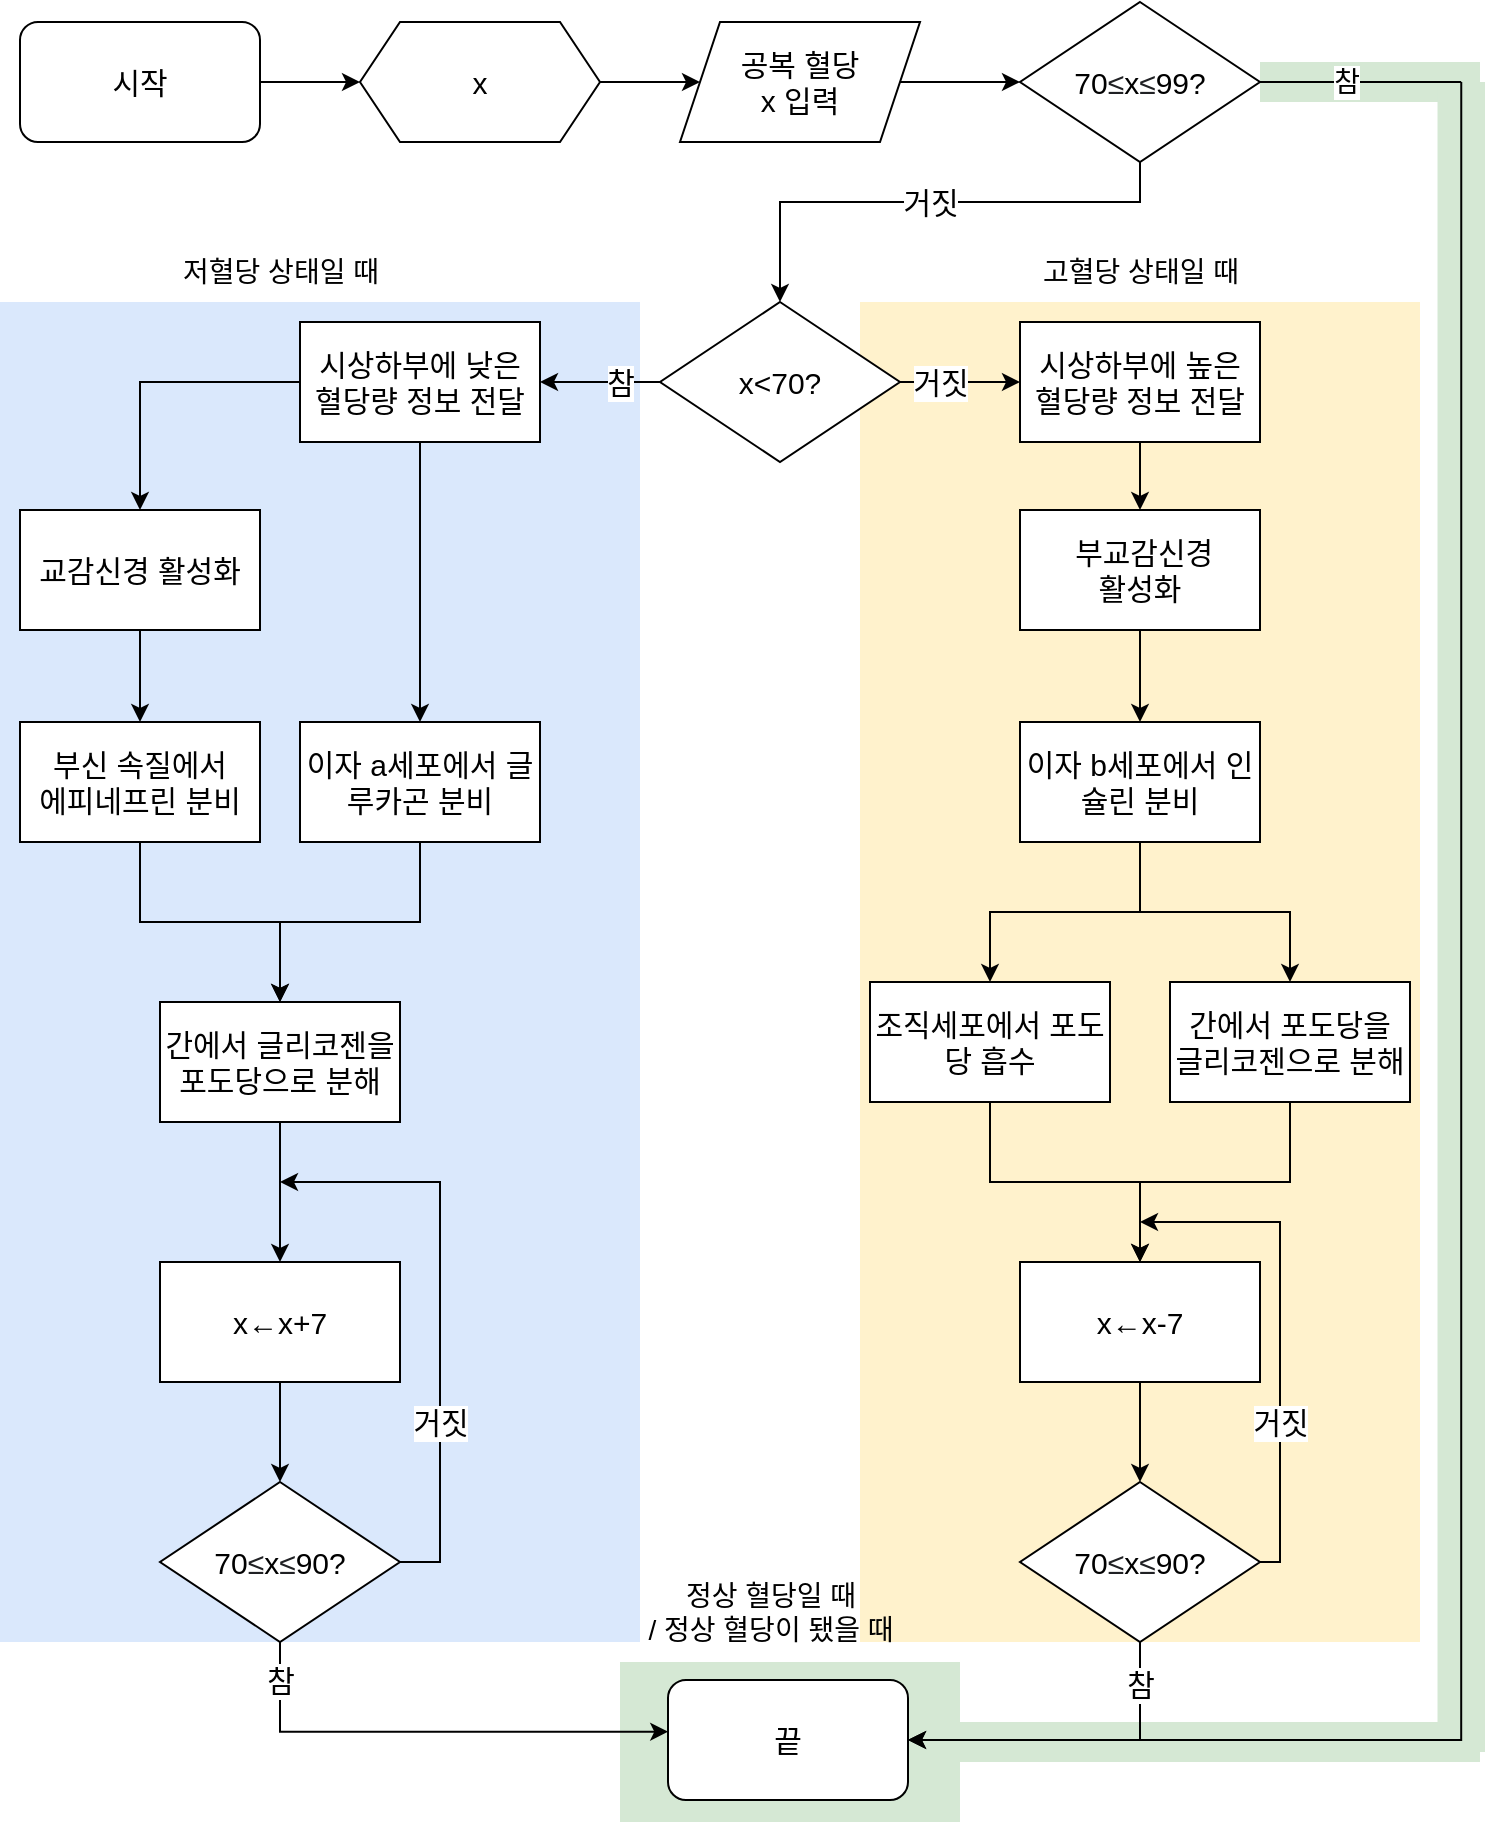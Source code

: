 <mxfile version="20.1.1" type="github" pages="4">
  <diagram id="-CiU27pWFB98loKzCeVX" name="혈당량 조절">
    <mxGraphModel dx="2062" dy="1074" grid="1" gridSize="10" guides="1" tooltips="1" connect="1" arrows="1" fold="1" page="1" pageScale="1" pageWidth="827" pageHeight="1169" math="0" shadow="0">
      <root>
        <mxCell id="0" />
        <mxCell id="1" parent="0" />
        <mxCell id="kJgxTFVE0m9mE-WGvtC8-22" value="" style="rounded=0;whiteSpace=wrap;html=1;fontSize=14;fillColor=#d5e8d4;strokeColor=none;" parent="1" vertex="1">
          <mxGeometry x="670" y="120" width="110" height="20" as="geometry" />
        </mxCell>
        <mxCell id="kJgxTFVE0m9mE-WGvtC8-19" value="" style="rounded=0;whiteSpace=wrap;html=1;fontSize=14;fillColor=#d5e8d4;strokeColor=none;rotation=-90;" parent="1" vertex="1">
          <mxGeometry x="353.13" y="535.63" width="835" height="23.75" as="geometry" />
        </mxCell>
        <mxCell id="kJgxTFVE0m9mE-WGvtC8-18" value="" style="rounded=0;whiteSpace=wrap;html=1;fontSize=14;fillColor=#d5e8d4;strokeColor=none;" parent="1" vertex="1">
          <mxGeometry x="520" y="950" width="260" height="20" as="geometry" />
        </mxCell>
        <mxCell id="kJgxTFVE0m9mE-WGvtC8-4" value="" style="rounded=0;whiteSpace=wrap;html=1;fillColor=#dae8fc;strokeColor=none;" parent="1" vertex="1">
          <mxGeometry x="40" y="240" width="320" height="670" as="geometry" />
        </mxCell>
        <mxCell id="kJgxTFVE0m9mE-WGvtC8-5" value="" style="rounded=0;whiteSpace=wrap;html=1;fillColor=#fff2cc;strokeColor=none;" parent="1" vertex="1">
          <mxGeometry x="470" y="240" width="280" height="670" as="geometry" />
        </mxCell>
        <mxCell id="kJgxTFVE0m9mE-WGvtC8-7" value="" style="rounded=0;whiteSpace=wrap;html=1;fillColor=#d5e8d4;strokeColor=none;fontSize=15;" parent="1" vertex="1">
          <mxGeometry x="350" y="920" width="170" height="80" as="geometry" />
        </mxCell>
        <mxCell id="36XTxiDIFt-cpU3XtYKq-56" value="" style="edgeStyle=orthogonalEdgeStyle;rounded=0;orthogonalLoop=1;jettySize=auto;html=1;strokeColor=default;entryX=0;entryY=0.5;entryDx=0;entryDy=0;" parent="1" source="36XTxiDIFt-cpU3XtYKq-1" target="36XTxiDIFt-cpU3XtYKq-57" edge="1">
          <mxGeometry relative="1" as="geometry">
            <mxPoint x="430" y="-130" as="targetPoint" />
          </mxGeometry>
        </mxCell>
        <mxCell id="36XTxiDIFt-cpU3XtYKq-1" value="&lt;font style=&quot;font-size: 15px;&quot;&gt;시작&lt;/font&gt;" style="rounded=1;whiteSpace=wrap;html=1;" parent="1" vertex="1">
          <mxGeometry x="50" y="100" width="120" height="60" as="geometry" />
        </mxCell>
        <mxCell id="36XTxiDIFt-cpU3XtYKq-59" value="" style="edgeStyle=orthogonalEdgeStyle;rounded=0;orthogonalLoop=1;jettySize=auto;html=1;strokeColor=default;entryX=0;entryY=0.5;entryDx=0;entryDy=0;fontSize=15;" parent="1" source="36XTxiDIFt-cpU3XtYKq-36" target="36XTxiDIFt-cpU3XtYKq-43" edge="1">
          <mxGeometry relative="1" as="geometry" />
        </mxCell>
        <mxCell id="36XTxiDIFt-cpU3XtYKq-36" value="&lt;font style=&quot;font-size: 15px;&quot;&gt;공복 혈당&lt;br&gt;x 입력&lt;/font&gt;" style="shape=parallelogram;perimeter=parallelogramPerimeter;whiteSpace=wrap;html=1;fixedSize=1;" parent="1" vertex="1">
          <mxGeometry x="380" y="100" width="120" height="60" as="geometry" />
        </mxCell>
        <mxCell id="36XTxiDIFt-cpU3XtYKq-43" value="70&lt;span style=&quot;color: rgb(32, 33, 36); font-family: &amp;quot;Apple SD Gothic Neo&amp;quot;, arial, sans-serif; font-size: 15px; text-align: left; background-color: rgb(255, 255, 255);&quot;&gt;≤&lt;/span&gt;x&lt;span style=&quot;color: rgb(32, 33, 36); font-family: &amp;quot;Apple SD Gothic Neo&amp;quot;, arial, sans-serif; font-size: 15px; text-align: left; background-color: rgb(255, 255, 255);&quot;&gt;≤&lt;/span&gt;99?" style="rhombus;whiteSpace=wrap;html=1;fontSize=15;" parent="1" vertex="1">
          <mxGeometry x="550" y="90" width="120" height="80" as="geometry" />
        </mxCell>
        <mxCell id="36XTxiDIFt-cpU3XtYKq-47" value="&lt;font style=&quot;font-size: 15px;&quot;&gt;x&amp;lt;70?&lt;/font&gt;" style="rhombus;whiteSpace=wrap;html=1;fontSize=15;" parent="1" vertex="1">
          <mxGeometry x="370" y="240" width="120" height="80" as="geometry" />
        </mxCell>
        <mxCell id="36XTxiDIFt-cpU3XtYKq-62" value="" style="edgeStyle=orthogonalEdgeStyle;rounded=0;orthogonalLoop=1;jettySize=auto;html=1;strokeColor=default;" parent="1" source="36XTxiDIFt-cpU3XtYKq-49" target="36XTxiDIFt-cpU3XtYKq-61" edge="1">
          <mxGeometry relative="1" as="geometry" />
        </mxCell>
        <mxCell id="36XTxiDIFt-cpU3XtYKq-70" value="" style="edgeStyle=orthogonalEdgeStyle;rounded=0;orthogonalLoop=1;jettySize=auto;html=1;strokeColor=default;" parent="1" source="36XTxiDIFt-cpU3XtYKq-49" target="36XTxiDIFt-cpU3XtYKq-69" edge="1">
          <mxGeometry relative="1" as="geometry" />
        </mxCell>
        <mxCell id="36XTxiDIFt-cpU3XtYKq-49" value="&lt;font style=&quot;font-size: 15px;&quot;&gt;시상하부에 낮은 혈당량 정보 전달&lt;/font&gt;" style="whiteSpace=wrap;html=1;" parent="1" vertex="1">
          <mxGeometry x="190" y="250" width="120" height="60" as="geometry" />
        </mxCell>
        <mxCell id="36XTxiDIFt-cpU3XtYKq-89" value="" style="edgeStyle=orthogonalEdgeStyle;rounded=0;orthogonalLoop=1;jettySize=auto;html=1;strokeColor=default;fontSize=15;" parent="1" source="36XTxiDIFt-cpU3XtYKq-52" target="36XTxiDIFt-cpU3XtYKq-88" edge="1">
          <mxGeometry relative="1" as="geometry" />
        </mxCell>
        <mxCell id="36XTxiDIFt-cpU3XtYKq-52" value="&lt;font style=&quot;font-size: 15px;&quot;&gt;시상하부에 높은 혈당량 정보 전달&lt;/font&gt;" style="whiteSpace=wrap;html=1;fontSize=15;" parent="1" vertex="1">
          <mxGeometry x="550" y="250" width="120" height="60" as="geometry" />
        </mxCell>
        <mxCell id="36XTxiDIFt-cpU3XtYKq-58" value="" style="edgeStyle=orthogonalEdgeStyle;rounded=0;orthogonalLoop=1;jettySize=auto;html=1;strokeColor=default;entryX=0;entryY=0.5;entryDx=0;entryDy=0;exitX=1;exitY=0.5;exitDx=0;exitDy=0;" parent="1" source="36XTxiDIFt-cpU3XtYKq-57" target="36XTxiDIFt-cpU3XtYKq-36" edge="1">
          <mxGeometry relative="1" as="geometry">
            <mxPoint x="430" y="-10" as="targetPoint" />
          </mxGeometry>
        </mxCell>
        <mxCell id="36XTxiDIFt-cpU3XtYKq-57" value="&lt;font style=&quot;font-size: 15px;&quot;&gt;x&lt;/font&gt;" style="shape=hexagon;perimeter=hexagonPerimeter2;whiteSpace=wrap;html=1;fixedSize=1;" parent="1" vertex="1">
          <mxGeometry x="220" y="100" width="120" height="60" as="geometry" />
        </mxCell>
        <mxCell id="36XTxiDIFt-cpU3XtYKq-64" value="" style="edgeStyle=orthogonalEdgeStyle;rounded=0;orthogonalLoop=1;jettySize=auto;html=1;strokeColor=default;" parent="1" source="36XTxiDIFt-cpU3XtYKq-61" target="36XTxiDIFt-cpU3XtYKq-63" edge="1">
          <mxGeometry relative="1" as="geometry" />
        </mxCell>
        <mxCell id="36XTxiDIFt-cpU3XtYKq-61" value="&lt;font style=&quot;font-size: 15px;&quot;&gt;교감신경 활성화&lt;/font&gt;" style="whiteSpace=wrap;html=1;" parent="1" vertex="1">
          <mxGeometry x="50" y="344" width="120" height="60" as="geometry" />
        </mxCell>
        <mxCell id="36XTxiDIFt-cpU3XtYKq-72" value="" style="edgeStyle=orthogonalEdgeStyle;rounded=0;orthogonalLoop=1;jettySize=auto;html=1;strokeColor=default;" parent="1" source="36XTxiDIFt-cpU3XtYKq-63" target="36XTxiDIFt-cpU3XtYKq-71" edge="1">
          <mxGeometry relative="1" as="geometry" />
        </mxCell>
        <mxCell id="36XTxiDIFt-cpU3XtYKq-63" value="&lt;font style=&quot;font-size: 15px;&quot;&gt;부신 속질에서&lt;br&gt;에피네프린 분비&lt;/font&gt;" style="whiteSpace=wrap;html=1;" parent="1" vertex="1">
          <mxGeometry x="50" y="450" width="120" height="60" as="geometry" />
        </mxCell>
        <mxCell id="36XTxiDIFt-cpU3XtYKq-73" value="" style="edgeStyle=orthogonalEdgeStyle;rounded=0;orthogonalLoop=1;jettySize=auto;html=1;strokeColor=default;" parent="1" source="36XTxiDIFt-cpU3XtYKq-69" target="36XTxiDIFt-cpU3XtYKq-71" edge="1">
          <mxGeometry relative="1" as="geometry" />
        </mxCell>
        <mxCell id="36XTxiDIFt-cpU3XtYKq-69" value="&lt;font style=&quot;font-size: 15px;&quot;&gt;이자 a세포에서 글루카곤 분비&lt;/font&gt;" style="whiteSpace=wrap;html=1;" parent="1" vertex="1">
          <mxGeometry x="190" y="450" width="120" height="60" as="geometry" />
        </mxCell>
        <mxCell id="36XTxiDIFt-cpU3XtYKq-75" value="" style="edgeStyle=orthogonalEdgeStyle;rounded=0;orthogonalLoop=1;jettySize=auto;html=1;strokeColor=default;fontSize=15;" parent="1" source="36XTxiDIFt-cpU3XtYKq-71" target="36XTxiDIFt-cpU3XtYKq-74" edge="1">
          <mxGeometry relative="1" as="geometry" />
        </mxCell>
        <mxCell id="36XTxiDIFt-cpU3XtYKq-71" value="간에서 글리코젠을 포도당으로 분해" style="whiteSpace=wrap;html=1;fontSize=15;" parent="1" vertex="1">
          <mxGeometry x="120" y="590" width="120" height="60" as="geometry" />
        </mxCell>
        <mxCell id="36XTxiDIFt-cpU3XtYKq-79" value="" style="edgeStyle=orthogonalEdgeStyle;rounded=0;orthogonalLoop=1;jettySize=auto;html=1;strokeColor=default;fontSize=15;" parent="1" source="36XTxiDIFt-cpU3XtYKq-74" target="36XTxiDIFt-cpU3XtYKq-78" edge="1">
          <mxGeometry relative="1" as="geometry" />
        </mxCell>
        <mxCell id="36XTxiDIFt-cpU3XtYKq-74" value="x←x+7" style="whiteSpace=wrap;html=1;fontSize=15;" parent="1" vertex="1">
          <mxGeometry x="120" y="720" width="120" height="60" as="geometry" />
        </mxCell>
        <mxCell id="36XTxiDIFt-cpU3XtYKq-78" value="70&lt;span style=&quot;color: rgb(32, 33, 36); font-family: &amp;quot;Apple SD Gothic Neo&amp;quot;, arial, sans-serif; font-size: 15px; text-align: left; background-color: rgb(255, 255, 255);&quot;&gt;≤&lt;/span&gt;x&lt;span style=&quot;color: rgb(32, 33, 36); font-family: &amp;quot;Apple SD Gothic Neo&amp;quot;, arial, sans-serif; font-size: 15px; text-align: left; background-color: rgb(255, 255, 255);&quot;&gt;≤&lt;/span&gt;90?" style="rhombus;whiteSpace=wrap;html=1;fontSize=15;" parent="1" vertex="1">
          <mxGeometry x="120" y="830" width="120" height="80" as="geometry" />
        </mxCell>
        <mxCell id="36XTxiDIFt-cpU3XtYKq-87" value="끝" style="rounded=1;whiteSpace=wrap;html=1;fontSize=15;" parent="1" vertex="1">
          <mxGeometry x="374" y="929" width="120" height="60" as="geometry" />
        </mxCell>
        <mxCell id="36XTxiDIFt-cpU3XtYKq-91" value="" style="edgeStyle=orthogonalEdgeStyle;rounded=0;orthogonalLoop=1;jettySize=auto;html=1;strokeColor=default;" parent="1" source="36XTxiDIFt-cpU3XtYKq-88" target="36XTxiDIFt-cpU3XtYKq-90" edge="1">
          <mxGeometry relative="1" as="geometry" />
        </mxCell>
        <mxCell id="36XTxiDIFt-cpU3XtYKq-88" value="&lt;font style=&quot;font-size: 15px;&quot;&gt;&amp;nbsp;부교감신경&lt;br&gt;활성화&lt;/font&gt;" style="whiteSpace=wrap;html=1;" parent="1" vertex="1">
          <mxGeometry x="550" y="344" width="120" height="60" as="geometry" />
        </mxCell>
        <mxCell id="36XTxiDIFt-cpU3XtYKq-93" value="" style="edgeStyle=orthogonalEdgeStyle;rounded=0;orthogonalLoop=1;jettySize=auto;html=1;strokeColor=default;" parent="1" source="36XTxiDIFt-cpU3XtYKq-90" target="36XTxiDIFt-cpU3XtYKq-92" edge="1">
          <mxGeometry relative="1" as="geometry" />
        </mxCell>
        <mxCell id="36XTxiDIFt-cpU3XtYKq-98" value="" style="edgeStyle=orthogonalEdgeStyle;rounded=0;orthogonalLoop=1;jettySize=auto;html=1;strokeColor=default;" parent="1" source="36XTxiDIFt-cpU3XtYKq-90" target="36XTxiDIFt-cpU3XtYKq-97" edge="1">
          <mxGeometry relative="1" as="geometry" />
        </mxCell>
        <mxCell id="36XTxiDIFt-cpU3XtYKq-90" value="&lt;font style=&quot;font-size: 15px;&quot;&gt;이자 b세포에서 인슐린 분비&lt;/font&gt;" style="whiteSpace=wrap;html=1;" parent="1" vertex="1">
          <mxGeometry x="550" y="450" width="120" height="60" as="geometry" />
        </mxCell>
        <mxCell id="36XTxiDIFt-cpU3XtYKq-92" value="&lt;font style=&quot;font-size: 15px;&quot;&gt;조직세포에서 포도당 흡수&lt;/font&gt;" style="whiteSpace=wrap;html=1;fontSize=15;" parent="1" vertex="1">
          <mxGeometry x="475" y="580" width="120" height="60" as="geometry" />
        </mxCell>
        <mxCell id="36XTxiDIFt-cpU3XtYKq-97" value="간에서 포도당을 글리코젠으로 분해" style="whiteSpace=wrap;html=1;fontSize=15;" parent="1" vertex="1">
          <mxGeometry x="625" y="580" width="120" height="60" as="geometry" />
        </mxCell>
        <mxCell id="36XTxiDIFt-cpU3XtYKq-99" value="" style="edgeStyle=orthogonalEdgeStyle;rounded=0;orthogonalLoop=1;jettySize=auto;html=1;strokeColor=default;fontSize=15;" parent="1" source="36XTxiDIFt-cpU3XtYKq-100" target="36XTxiDIFt-cpU3XtYKq-101" edge="1">
          <mxGeometry relative="1" as="geometry" />
        </mxCell>
        <mxCell id="36XTxiDIFt-cpU3XtYKq-100" value="x←x-7" style="whiteSpace=wrap;html=1;fontSize=15;" parent="1" vertex="1">
          <mxGeometry x="550" y="720" width="120" height="60" as="geometry" />
        </mxCell>
        <mxCell id="36XTxiDIFt-cpU3XtYKq-101" value="70&lt;span style=&quot;color: rgb(32, 33, 36); font-family: &amp;quot;Apple SD Gothic Neo&amp;quot;, arial, sans-serif; font-size: 15px; text-align: left; background-color: rgb(255, 255, 255);&quot;&gt;≤&lt;/span&gt;x&lt;span style=&quot;color: rgb(32, 33, 36); font-family: &amp;quot;Apple SD Gothic Neo&amp;quot;, arial, sans-serif; font-size: 15px; text-align: left; background-color: rgb(255, 255, 255);&quot;&gt;≤&lt;/span&gt;90?" style="rhombus;whiteSpace=wrap;html=1;fontSize=15;" parent="1" vertex="1">
          <mxGeometry x="550" y="830" width="120" height="80" as="geometry" />
        </mxCell>
        <mxCell id="36XTxiDIFt-cpU3XtYKq-104" value="" style="edgeStyle=orthogonalEdgeStyle;rounded=0;orthogonalLoop=1;jettySize=auto;html=1;strokeColor=default;exitX=0.5;exitY=1;exitDx=0;exitDy=0;fontSize=15;" parent="1" source="36XTxiDIFt-cpU3XtYKq-92" edge="1">
          <mxGeometry relative="1" as="geometry">
            <mxPoint x="540" y="660" as="sourcePoint" />
            <mxPoint x="610" y="720" as="targetPoint" />
            <Array as="points">
              <mxPoint x="535" y="680" />
              <mxPoint x="610" y="680" />
            </Array>
          </mxGeometry>
        </mxCell>
        <mxCell id="36XTxiDIFt-cpU3XtYKq-105" value="" style="edgeStyle=orthogonalEdgeStyle;rounded=0;orthogonalLoop=1;jettySize=auto;html=1;strokeColor=default;exitX=0.5;exitY=1;exitDx=0;exitDy=0;fontSize=15;" parent="1" source="36XTxiDIFt-cpU3XtYKq-97" edge="1">
          <mxGeometry relative="1" as="geometry">
            <mxPoint x="680" y="660" as="sourcePoint" />
            <mxPoint x="610" y="720" as="targetPoint" />
            <Array as="points">
              <mxPoint x="685" y="680" />
              <mxPoint x="610" y="680" />
            </Array>
          </mxGeometry>
        </mxCell>
        <mxCell id="36XTxiDIFt-cpU3XtYKq-108" value="" style="endArrow=classic;html=1;rounded=0;strokeColor=default;elbow=vertical;entryX=0.001;entryY=0.431;entryDx=0;entryDy=0;entryPerimeter=0;exitX=0.5;exitY=1;exitDx=0;exitDy=0;edgeStyle=orthogonalEdgeStyle;fontSize=15;" parent="1" source="36XTxiDIFt-cpU3XtYKq-78" target="36XTxiDIFt-cpU3XtYKq-87" edge="1">
          <mxGeometry width="50" height="50" relative="1" as="geometry">
            <mxPoint x="180" y="950" as="sourcePoint" />
            <mxPoint x="360" y="996" as="targetPoint" />
          </mxGeometry>
        </mxCell>
        <mxCell id="0jtOoz2yt69PbliFyu29-1" value="참" style="edgeLabel;html=1;align=center;verticalAlign=middle;resizable=0;points=[];fontSize=15;" parent="36XTxiDIFt-cpU3XtYKq-108" vertex="1" connectable="0">
          <mxGeometry x="-0.92" y="1" relative="1" as="geometry">
            <mxPoint x="-1" y="9" as="offset" />
          </mxGeometry>
        </mxCell>
        <mxCell id="36XTxiDIFt-cpU3XtYKq-109" value="" style="endArrow=classic;html=1;rounded=0;strokeColor=default;elbow=vertical;exitX=0.5;exitY=1;exitDx=0;exitDy=0;entryX=1;entryY=0.5;entryDx=0;entryDy=0;edgeStyle=orthogonalEdgeStyle;fontSize=15;" parent="1" source="36XTxiDIFt-cpU3XtYKq-101" target="36XTxiDIFt-cpU3XtYKq-87" edge="1">
          <mxGeometry width="50" height="50" relative="1" as="geometry">
            <mxPoint x="494.88" y="984" as="sourcePoint" />
            <mxPoint x="490" y="976" as="targetPoint" />
          </mxGeometry>
        </mxCell>
        <mxCell id="0jtOoz2yt69PbliFyu29-2" value="참" style="edgeLabel;html=1;align=center;verticalAlign=middle;resizable=0;points=[];fontSize=15;" parent="36XTxiDIFt-cpU3XtYKq-109" vertex="1" connectable="0">
          <mxGeometry x="-0.746" relative="1" as="geometry">
            <mxPoint as="offset" />
          </mxGeometry>
        </mxCell>
        <mxCell id="0jtOoz2yt69PbliFyu29-5" value="" style="endArrow=classic;html=1;rounded=0;exitX=0.5;exitY=1;exitDx=0;exitDy=0;entryX=0.5;entryY=0;entryDx=0;entryDy=0;edgeStyle=orthogonalEdgeStyle;" parent="1" source="36XTxiDIFt-cpU3XtYKq-43" target="36XTxiDIFt-cpU3XtYKq-47" edge="1">
          <mxGeometry relative="1" as="geometry">
            <mxPoint x="390" y="110" as="sourcePoint" />
            <mxPoint x="430" y="220" as="targetPoint" />
            <Array as="points">
              <mxPoint x="610" y="190" />
              <mxPoint x="430" y="190" />
            </Array>
          </mxGeometry>
        </mxCell>
        <mxCell id="0jtOoz2yt69PbliFyu29-6" value="거짓" style="edgeLabel;resizable=0;html=1;align=center;verticalAlign=middle;fontSize=15;" parent="0jtOoz2yt69PbliFyu29-5" connectable="0" vertex="1">
          <mxGeometry relative="1" as="geometry">
            <mxPoint as="offset" />
          </mxGeometry>
        </mxCell>
        <mxCell id="0jtOoz2yt69PbliFyu29-10" value="" style="endArrow=classic;html=1;rounded=0;exitX=0;exitY=0.5;exitDx=0;exitDy=0;entryX=1;entryY=0.5;entryDx=0;entryDy=0;fontSize=15;" parent="1" source="36XTxiDIFt-cpU3XtYKq-47" target="36XTxiDIFt-cpU3XtYKq-49" edge="1">
          <mxGeometry relative="1" as="geometry">
            <mxPoint x="390" y="130" as="sourcePoint" />
            <mxPoint x="490" y="130" as="targetPoint" />
          </mxGeometry>
        </mxCell>
        <mxCell id="0jtOoz2yt69PbliFyu29-11" value="참" style="edgeLabel;resizable=0;html=1;align=center;verticalAlign=middle;fontSize=15;" parent="0jtOoz2yt69PbliFyu29-10" connectable="0" vertex="1">
          <mxGeometry relative="1" as="geometry">
            <mxPoint x="10" as="offset" />
          </mxGeometry>
        </mxCell>
        <mxCell id="0jtOoz2yt69PbliFyu29-12" value="" style="endArrow=classic;html=1;rounded=0;exitX=1;exitY=0.5;exitDx=0;exitDy=0;entryX=0;entryY=0.5;entryDx=0;entryDy=0;fontSize=15;" parent="1" source="36XTxiDIFt-cpU3XtYKq-47" target="36XTxiDIFt-cpU3XtYKq-52" edge="1">
          <mxGeometry relative="1" as="geometry">
            <mxPoint x="390" y="130" as="sourcePoint" />
            <mxPoint x="490" y="130" as="targetPoint" />
          </mxGeometry>
        </mxCell>
        <mxCell id="0jtOoz2yt69PbliFyu29-13" value="거짓" style="edgeLabel;resizable=0;html=1;align=center;verticalAlign=middle;fontSize=15;" parent="0jtOoz2yt69PbliFyu29-12" connectable="0" vertex="1">
          <mxGeometry relative="1" as="geometry">
            <mxPoint x="-10" as="offset" />
          </mxGeometry>
        </mxCell>
        <mxCell id="0jtOoz2yt69PbliFyu29-14" value="" style="endArrow=classic;html=1;rounded=0;exitX=1;exitY=0.5;exitDx=0;exitDy=0;edgeStyle=orthogonalEdgeStyle;entryX=1;entryY=0.5;entryDx=0;entryDy=0;startArrow=none;" parent="1" source="kJgxTFVE0m9mE-WGvtC8-19" target="36XTxiDIFt-cpU3XtYKq-87" edge="1">
          <mxGeometry relative="1" as="geometry">
            <mxPoint x="540" y="179.66" as="sourcePoint" />
            <mxPoint x="800" y="640" as="targetPoint" />
            <Array as="points">
              <mxPoint x="770" y="959" />
            </Array>
          </mxGeometry>
        </mxCell>
        <mxCell id="ZvpcjnA32lhvSu_CDCxB-4" value="" style="endArrow=classic;html=1;rounded=0;exitX=1;exitY=0.5;exitDx=0;exitDy=0;edgeStyle=orthogonalEdgeStyle;fontSize=15;" parent="1" source="36XTxiDIFt-cpU3XtYKq-78" edge="1">
          <mxGeometry relative="1" as="geometry">
            <mxPoint x="290" y="740" as="sourcePoint" />
            <mxPoint x="180" y="680" as="targetPoint" />
            <Array as="points">
              <mxPoint x="260" y="870" />
              <mxPoint x="260" y="680" />
            </Array>
          </mxGeometry>
        </mxCell>
        <mxCell id="ZvpcjnA32lhvSu_CDCxB-5" value="거짓" style="edgeLabel;resizable=0;html=1;align=center;verticalAlign=middle;fontSize=15;" parent="ZvpcjnA32lhvSu_CDCxB-4" connectable="0" vertex="1">
          <mxGeometry relative="1" as="geometry">
            <mxPoint y="55" as="offset" />
          </mxGeometry>
        </mxCell>
        <mxCell id="ZvpcjnA32lhvSu_CDCxB-6" value="" style="endArrow=classic;html=1;rounded=0;exitX=1;exitY=0.5;exitDx=0;exitDy=0;edgeStyle=orthogonalEdgeStyle;fontSize=15;" parent="1" source="36XTxiDIFt-cpU3XtYKq-101" edge="1">
          <mxGeometry relative="1" as="geometry">
            <mxPoint x="670" y="890" as="sourcePoint" />
            <mxPoint x="610" y="700" as="targetPoint" />
            <Array as="points">
              <mxPoint x="680" y="870" />
              <mxPoint x="680" y="700" />
            </Array>
          </mxGeometry>
        </mxCell>
        <mxCell id="ZvpcjnA32lhvSu_CDCxB-7" value="거짓" style="edgeLabel;resizable=0;html=1;align=center;verticalAlign=middle;fontSize=15;" parent="ZvpcjnA32lhvSu_CDCxB-6" connectable="0" vertex="1">
          <mxGeometry relative="1" as="geometry">
            <mxPoint y="45" as="offset" />
          </mxGeometry>
        </mxCell>
        <mxCell id="kJgxTFVE0m9mE-WGvtC8-12" style="edgeStyle=orthogonalEdgeStyle;rounded=0;orthogonalLoop=1;jettySize=auto;html=1;exitX=0.5;exitY=1;exitDx=0;exitDy=0;fontSize=15;" parent="1" edge="1">
          <mxGeometry relative="1" as="geometry">
            <mxPoint x="707.5" y="160" as="sourcePoint" />
            <mxPoint x="707.5" y="160" as="targetPoint" />
          </mxGeometry>
        </mxCell>
        <mxCell id="kJgxTFVE0m9mE-WGvtC8-16" value="저혈당 상태일 때" style="text;html=1;align=center;verticalAlign=middle;resizable=0;points=[];autosize=1;strokeColor=none;fillColor=none;fontSize=14;fontColor=#000000;" parent="1" vertex="1">
          <mxGeometry x="115" y="210" width="130" height="30" as="geometry" />
        </mxCell>
        <mxCell id="kJgxTFVE0m9mE-WGvtC8-17" value="고혈당 상태일 때" style="text;html=1;align=center;verticalAlign=middle;resizable=0;points=[];autosize=1;strokeColor=none;fillColor=none;fontSize=14;fontColor=#000000;" parent="1" vertex="1">
          <mxGeometry x="545" y="210" width="130" height="30" as="geometry" />
        </mxCell>
        <mxCell id="kJgxTFVE0m9mE-WGvtC8-20" value="" style="endArrow=none;html=1;rounded=0;exitX=1;exitY=0.5;exitDx=0;exitDy=0;entryX=1;entryY=0.5;entryDx=0;entryDy=0;edgeStyle=orthogonalEdgeStyle;" parent="1" source="36XTxiDIFt-cpU3XtYKq-43" target="kJgxTFVE0m9mE-WGvtC8-19" edge="1">
          <mxGeometry relative="1" as="geometry">
            <mxPoint x="670" y="110" as="sourcePoint" />
            <mxPoint x="494" y="959" as="targetPoint" />
            <Array as="points">
              <mxPoint x="770" y="130" />
            </Array>
          </mxGeometry>
        </mxCell>
        <mxCell id="kJgxTFVE0m9mE-WGvtC8-23" value="참" style="edgeLabel;html=1;align=center;verticalAlign=middle;resizable=0;points=[];fontSize=14;fontColor=#000000;" parent="kJgxTFVE0m9mE-WGvtC8-20" vertex="1" connectable="0">
          <mxGeometry x="0.467" y="1" relative="1" as="geometry">
            <mxPoint x="-31" y="1" as="offset" />
          </mxGeometry>
        </mxCell>
        <mxCell id="kJgxTFVE0m9mE-WGvtC8-24" value="정상 혈당일 때&lt;br&gt;/ 정상 혈당이 됐을 때" style="text;html=1;align=center;verticalAlign=middle;resizable=0;points=[];autosize=1;strokeColor=none;fillColor=none;fontSize=14;fontColor=#000000;" parent="1" vertex="1">
          <mxGeometry x="350" y="870" width="150" height="50" as="geometry" />
        </mxCell>
      </root>
    </mxGraphModel>
  </diagram>
  <diagram id="voekdac1dKnCsgZimbij" name="티록신 분비 조절">
    <mxGraphModel dx="1455" dy="1061" grid="1" gridSize="10" guides="1" tooltips="1" connect="1" arrows="1" fold="1" page="1" pageScale="1" pageWidth="827" pageHeight="1169" math="0" shadow="0">
      <root>
        <mxCell id="0" />
        <mxCell id="1" parent="0" />
        <mxCell id="0OhIv0oQzZkTBCitj2a1-3" value="" style="edgeStyle=none;rounded=0;orthogonalLoop=1;jettySize=auto;html=1;strokeColor=default;elbow=vertical;" parent="1" source="0OhIv0oQzZkTBCitj2a1-1" target="0OhIv0oQzZkTBCitj2a1-2" edge="1">
          <mxGeometry relative="1" as="geometry" />
        </mxCell>
        <mxCell id="0OhIv0oQzZkTBCitj2a1-1" value="시작" style="rounded=1;whiteSpace=wrap;html=1;" parent="1" vertex="1">
          <mxGeometry x="354" y="50" width="120" height="60" as="geometry" />
        </mxCell>
        <mxCell id="0OhIv0oQzZkTBCitj2a1-5" value="" style="edgeStyle=orthogonalEdgeStyle;rounded=0;orthogonalLoop=1;jettySize=auto;html=1;strokeColor=default;elbow=vertical;" parent="1" source="0OhIv0oQzZkTBCitj2a1-2" target="0OhIv0oQzZkTBCitj2a1-4" edge="1">
          <mxGeometry relative="1" as="geometry" />
        </mxCell>
        <mxCell id="0OhIv0oQzZkTBCitj2a1-14" value="" style="edgeStyle=orthogonalEdgeStyle;rounded=0;orthogonalLoop=1;jettySize=auto;html=1;strokeColor=default;elbow=vertical;" parent="1" source="0OhIv0oQzZkTBCitj2a1-2" edge="1">
          <mxGeometry relative="1" as="geometry">
            <mxPoint x="540" y="230" as="targetPoint" />
          </mxGeometry>
        </mxCell>
        <mxCell id="0OhIv0oQzZkTBCitj2a1-2" value="혈중 티록신 양&lt;br&gt;증가 or 감소?" style="rhombus;whiteSpace=wrap;html=1;" parent="1" vertex="1">
          <mxGeometry x="354" y="140" width="120" height="80" as="geometry" />
        </mxCell>
        <mxCell id="0OhIv0oQzZkTBCitj2a1-7" value="" style="edgeStyle=orthogonalEdgeStyle;rounded=0;orthogonalLoop=1;jettySize=auto;html=1;strokeColor=default;elbow=vertical;" parent="1" source="0OhIv0oQzZkTBCitj2a1-4" target="0OhIv0oQzZkTBCitj2a1-6" edge="1">
          <mxGeometry relative="1" as="geometry" />
        </mxCell>
        <mxCell id="0OhIv0oQzZkTBCitj2a1-4" value="시상하부에서 TRH 분비" style="whiteSpace=wrap;html=1;" parent="1" vertex="1">
          <mxGeometry x="230" y="230" width="120" height="60" as="geometry" />
        </mxCell>
        <mxCell id="0OhIv0oQzZkTBCitj2a1-9" value="" style="edgeStyle=orthogonalEdgeStyle;rounded=0;orthogonalLoop=1;jettySize=auto;html=1;strokeColor=default;elbow=vertical;" parent="1" source="0OhIv0oQzZkTBCitj2a1-6" target="0OhIv0oQzZkTBCitj2a1-8" edge="1">
          <mxGeometry relative="1" as="geometry" />
        </mxCell>
        <mxCell id="0OhIv0oQzZkTBCitj2a1-6" value="뇌하수체 전엽에서 TSH 분비" style="whiteSpace=wrap;html=1;" parent="1" vertex="1">
          <mxGeometry x="230" y="370" width="120" height="60" as="geometry" />
        </mxCell>
        <mxCell id="0OhIv0oQzZkTBCitj2a1-11" value="" style="edgeStyle=orthogonalEdgeStyle;rounded=0;orthogonalLoop=1;jettySize=auto;html=1;strokeColor=default;elbow=vertical;" parent="1" source="0OhIv0oQzZkTBCitj2a1-8" target="0OhIv0oQzZkTBCitj2a1-10" edge="1">
          <mxGeometry relative="1" as="geometry" />
        </mxCell>
        <mxCell id="0OhIv0oQzZkTBCitj2a1-8" value="갑상샘에서 티록신 분비" style="whiteSpace=wrap;html=1;" parent="1" vertex="1">
          <mxGeometry x="230" y="510" width="120" height="60" as="geometry" />
        </mxCell>
        <mxCell id="K5AG5wQw-p4p91Ognkk2-2" value="" style="edgeStyle=orthogonalEdgeStyle;rounded=0;orthogonalLoop=1;jettySize=auto;html=1;" parent="1" source="0OhIv0oQzZkTBCitj2a1-10" target="K5AG5wQw-p4p91Ognkk2-1" edge="1">
          <mxGeometry relative="1" as="geometry" />
        </mxCell>
        <mxCell id="0OhIv0oQzZkTBCitj2a1-10" value="혈중 티록신 농도 증가" style="whiteSpace=wrap;html=1;" parent="1" vertex="1">
          <mxGeometry x="230" y="650" width="120" height="60" as="geometry" />
        </mxCell>
        <mxCell id="0OhIv0oQzZkTBCitj2a1-12" value="감소" style="text;html=1;align=center;verticalAlign=middle;resizable=0;points=[];autosize=1;strokeColor=none;fillColor=none;" parent="1" vertex="1">
          <mxGeometry x="304" y="150" width="50" height="30" as="geometry" />
        </mxCell>
        <mxCell id="0OhIv0oQzZkTBCitj2a1-15" value="증가" style="text;html=1;align=center;verticalAlign=middle;resizable=0;points=[];autosize=1;strokeColor=none;fillColor=none;" parent="1" vertex="1">
          <mxGeometry x="475" y="155" width="50" height="30" as="geometry" />
        </mxCell>
        <mxCell id="0OhIv0oQzZkTBCitj2a1-17" value="" style="edgeStyle=orthogonalEdgeStyle;rounded=0;orthogonalLoop=1;jettySize=auto;html=1;strokeColor=default;elbow=vertical;" parent="1" source="0OhIv0oQzZkTBCitj2a1-18" target="0OhIv0oQzZkTBCitj2a1-20" edge="1">
          <mxGeometry relative="1" as="geometry" />
        </mxCell>
        <mxCell id="0OhIv0oQzZkTBCitj2a1-18" value="시상하부에서 TRH 분비 억제" style="whiteSpace=wrap;html=1;" parent="1" vertex="1">
          <mxGeometry x="480" y="230" width="120" height="60" as="geometry" />
        </mxCell>
        <mxCell id="0OhIv0oQzZkTBCitj2a1-19" value="" style="edgeStyle=orthogonalEdgeStyle;rounded=0;orthogonalLoop=1;jettySize=auto;html=1;strokeColor=default;elbow=vertical;" parent="1" source="0OhIv0oQzZkTBCitj2a1-20" target="0OhIv0oQzZkTBCitj2a1-22" edge="1">
          <mxGeometry relative="1" as="geometry" />
        </mxCell>
        <mxCell id="0OhIv0oQzZkTBCitj2a1-20" value="뇌하수체 전엽에서 TSH 분비 억제" style="whiteSpace=wrap;html=1;" parent="1" vertex="1">
          <mxGeometry x="480" y="370" width="120" height="60" as="geometry" />
        </mxCell>
        <mxCell id="0OhIv0oQzZkTBCitj2a1-21" value="" style="edgeStyle=orthogonalEdgeStyle;rounded=0;orthogonalLoop=1;jettySize=auto;html=1;strokeColor=default;elbow=vertical;" parent="1" source="0OhIv0oQzZkTBCitj2a1-22" target="0OhIv0oQzZkTBCitj2a1-23" edge="1">
          <mxGeometry relative="1" as="geometry" />
        </mxCell>
        <mxCell id="0OhIv0oQzZkTBCitj2a1-22" value="갑상샘에서 티록신 분비 억제" style="whiteSpace=wrap;html=1;" parent="1" vertex="1">
          <mxGeometry x="480" y="510" width="120" height="60" as="geometry" />
        </mxCell>
        <mxCell id="0OhIv0oQzZkTBCitj2a1-23" value="혈중 티록신 농도 감소" style="whiteSpace=wrap;html=1;" parent="1" vertex="1">
          <mxGeometry x="480" y="650" width="120" height="60" as="geometry" />
        </mxCell>
        <mxCell id="K5AG5wQw-p4p91Ognkk2-1" value="끝" style="rounded=1;whiteSpace=wrap;html=1;" parent="1" vertex="1">
          <mxGeometry x="354" y="780" width="120" height="60" as="geometry" />
        </mxCell>
        <mxCell id="K5AG5wQw-p4p91Ognkk2-6" value="" style="endArrow=classic;html=1;rounded=0;exitX=0;exitY=0.5;exitDx=0;exitDy=0;entryX=0.5;entryY=0;entryDx=0;entryDy=0;edgeStyle=orthogonalEdgeStyle;" parent="1" source="0OhIv0oQzZkTBCitj2a1-23" target="K5AG5wQw-p4p91Ognkk2-1" edge="1">
          <mxGeometry width="50" height="50" relative="1" as="geometry">
            <mxPoint x="390" y="500" as="sourcePoint" />
            <mxPoint x="440" y="450" as="targetPoint" />
          </mxGeometry>
        </mxCell>
      </root>
    </mxGraphModel>
  </diagram>
  <diagram id="ev4K4wv7p7zLoNf4mg7W" name="체온 조절">
    <mxGraphModel dx="2150" dy="995" grid="1" gridSize="10" guides="1" tooltips="1" connect="1" arrows="1" fold="1" page="1" pageScale="1" pageWidth="827" pageHeight="1169" math="0" shadow="0">
      <root>
        <mxCell id="0" />
        <mxCell id="1" parent="0" />
        <mxCell id="wquft0UmYeDoFndvMc3D-6" value="" style="rounded=0;whiteSpace=wrap;html=1;fillColor=#fff2cc;strokeColor=none;fontSize=15;" vertex="1" parent="1">
          <mxGeometry x="600" y="330" width="380" height="530" as="geometry" />
        </mxCell>
        <mxCell id="wquft0UmYeDoFndvMc3D-2" value="" style="rounded=0;whiteSpace=wrap;html=1;fillColor=#dae8fc;strokeColor=none;fontSize=15;" vertex="1" parent="1">
          <mxGeometry x="-185" y="470" width="535" height="480" as="geometry" />
        </mxCell>
        <mxCell id="wquft0UmYeDoFndvMc3D-1" value="" style="rounded=0;whiteSpace=wrap;html=1;fillColor=#d5e8d4;strokeColor=none;fontSize=15;" vertex="1" parent="1">
          <mxGeometry x="590" y="190" width="150" height="80" as="geometry" />
        </mxCell>
        <mxCell id="nDe7f9_Xg3ymzGbjaNX4-2" value="" style="edgeStyle=orthogonalEdgeStyle;rounded=0;orthogonalLoop=1;jettySize=auto;html=1;strokeColor=default;elbow=vertical;fontSize=15;" parent="1" source="cPbRAQQLIJdoVi4jvQCx-1" target="nDe7f9_Xg3ymzGbjaNX4-1" edge="1">
          <mxGeometry relative="1" as="geometry" />
        </mxCell>
        <mxCell id="cPbRAQQLIJdoVi4jvQCx-1" value="시작" style="rounded=1;whiteSpace=wrap;html=1;fontSize=15;" parent="1" vertex="1">
          <mxGeometry x="-170" y="200" width="120" height="60" as="geometry" />
        </mxCell>
        <mxCell id="nDe7f9_Xg3ymzGbjaNX4-4" value="" style="edgeStyle=orthogonalEdgeStyle;rounded=0;orthogonalLoop=1;jettySize=auto;html=1;strokeColor=default;elbow=vertical;fontSize=15;" parent="1" source="nDe7f9_Xg3ymzGbjaNX4-1" target="nDe7f9_Xg3ymzGbjaNX4-3" edge="1">
          <mxGeometry relative="1" as="geometry" />
        </mxCell>
        <mxCell id="nDe7f9_Xg3ymzGbjaNX4-1" value="x" style="shape=hexagon;perimeter=hexagonPerimeter2;whiteSpace=wrap;html=1;fixedSize=1;rounded=0;fontSize=15;" parent="1" vertex="1">
          <mxGeometry x="15" y="200" width="120" height="60" as="geometry" />
        </mxCell>
        <mxCell id="nDe7f9_Xg3ymzGbjaNX4-3" value="체온 x 입력" style="shape=parallelogram;perimeter=parallelogramPerimeter;whiteSpace=wrap;html=1;fixedSize=1;rounded=0;fontSize=15;" parent="1" vertex="1">
          <mxGeometry x="215" y="200" width="120" height="60" as="geometry" />
        </mxCell>
        <mxCell id="nDe7f9_Xg3ymzGbjaNX4-10" value="" style="edgeStyle=orthogonalEdgeStyle;rounded=0;orthogonalLoop=1;jettySize=auto;html=1;strokeColor=default;elbow=vertical;startArrow=none;fontSize=15;" parent="1" source="nDe7f9_Xg3ymzGbjaNX4-37" target="nDe7f9_Xg3ymzGbjaNX4-9" edge="1">
          <mxGeometry relative="1" as="geometry" />
        </mxCell>
        <mxCell id="nDe7f9_Xg3ymzGbjaNX4-5" value="t&amp;gt;36?" style="rhombus;whiteSpace=wrap;html=1;fontSize=15;" parent="1" vertex="1">
          <mxGeometry x="409" y="340" width="120" height="80" as="geometry" />
        </mxCell>
        <mxCell id="nDe7f9_Xg3ymzGbjaNX4-12" value="" style="edgeStyle=orthogonalEdgeStyle;rounded=0;orthogonalLoop=1;jettySize=auto;html=1;strokeColor=default;elbow=vertical;fontSize=15;" parent="1" source="nDe7f9_Xg3ymzGbjaNX4-7" target="nDe7f9_Xg3ymzGbjaNX4-11" edge="1">
          <mxGeometry relative="1" as="geometry" />
        </mxCell>
        <mxCell id="nDe7f9_Xg3ymzGbjaNX4-7" value="간뇌 시상하부에&lt;br style=&quot;font-size: 15px;&quot;&gt;저온자극 전달" style="whiteSpace=wrap;html=1;fontSize=15;" parent="1" vertex="1">
          <mxGeometry x="220" y="480" width="120" height="60" as="geometry" />
        </mxCell>
        <mxCell id="-3TJG1gPhYsk00IlvZi7-84" value="" style="edgeStyle=orthogonalEdgeStyle;rounded=0;orthogonalLoop=1;jettySize=auto;html=1;strokeColor=default;elbow=vertical;fontSize=15;" parent="1" source="nDe7f9_Xg3ymzGbjaNX4-9" target="-3TJG1gPhYsk00IlvZi7-68" edge="1">
          <mxGeometry relative="1" as="geometry" />
        </mxCell>
        <mxCell id="nDe7f9_Xg3ymzGbjaNX4-9" value="간뇌 시상하부에&lt;br style=&quot;font-size: 15px;&quot;&gt;고온자극 전달" style="whiteSpace=wrap;html=1;fontSize=15;" parent="1" vertex="1">
          <mxGeometry x="615" y="350" width="120" height="60" as="geometry" />
        </mxCell>
        <mxCell id="nDe7f9_Xg3ymzGbjaNX4-14" value="" style="edgeStyle=orthogonalEdgeStyle;rounded=0;orthogonalLoop=1;jettySize=auto;html=1;strokeColor=default;elbow=vertical;fontSize=15;" parent="1" source="nDe7f9_Xg3ymzGbjaNX4-11" target="nDe7f9_Xg3ymzGbjaNX4-13" edge="1">
          <mxGeometry relative="1" as="geometry" />
        </mxCell>
        <mxCell id="-3TJG1gPhYsk00IlvZi7-88" value="" style="edgeStyle=orthogonalEdgeStyle;rounded=0;orthogonalLoop=1;jettySize=auto;html=1;strokeColor=default;elbow=vertical;fontSize=15;" parent="1" source="nDe7f9_Xg3ymzGbjaNX4-11" target="nDe7f9_Xg3ymzGbjaNX4-15" edge="1">
          <mxGeometry relative="1" as="geometry" />
        </mxCell>
        <mxCell id="nDe7f9_Xg3ymzGbjaNX4-11" value="교감신경 작용" style="whiteSpace=wrap;html=1;fontSize=15;" parent="1" vertex="1">
          <mxGeometry x="220" y="600" width="120" height="60" as="geometry" />
        </mxCell>
        <mxCell id="-3TJG1gPhYsk00IlvZi7-2" value="" style="edgeStyle=orthogonalEdgeStyle;rounded=0;orthogonalLoop=1;jettySize=auto;html=1;strokeColor=default;elbow=vertical;fontSize=15;" parent="1" source="nDe7f9_Xg3ymzGbjaNX4-13" target="-3TJG1gPhYsk00IlvZi7-1" edge="1">
          <mxGeometry relative="1" as="geometry" />
        </mxCell>
        <mxCell id="-3TJG1gPhYsk00IlvZi7-9" value="열 발산량 감소" style="edgeLabel;html=1;align=center;verticalAlign=middle;resizable=0;points=[];fontSize=15;" parent="-3TJG1gPhYsk00IlvZi7-2" vertex="1" connectable="0">
          <mxGeometry x="-0.126" y="-2" relative="1" as="geometry">
            <mxPoint x="4" y="-2" as="offset" />
          </mxGeometry>
        </mxCell>
        <mxCell id="nDe7f9_Xg3ymzGbjaNX4-13" value="피부 근처 혈관&lt;br&gt;수축" style="whiteSpace=wrap;html=1;fontSize=15;" parent="1" vertex="1">
          <mxGeometry x="220" y="740" width="120" height="60" as="geometry" />
        </mxCell>
        <mxCell id="nDe7f9_Xg3ymzGbjaNX4-18" value="" style="edgeStyle=orthogonalEdgeStyle;rounded=0;orthogonalLoop=1;jettySize=auto;html=1;strokeColor=default;elbow=vertical;fontSize=15;" parent="1" source="nDe7f9_Xg3ymzGbjaNX4-15" target="nDe7f9_Xg3ymzGbjaNX4-17" edge="1">
          <mxGeometry relative="1" as="geometry" />
        </mxCell>
        <mxCell id="nDe7f9_Xg3ymzGbjaNX4-15" value="부신 속질에서&lt;br style=&quot;font-size: 15px;&quot;&gt;에피네프린 분비" style="whiteSpace=wrap;html=1;fontSize=15;" parent="1" vertex="1">
          <mxGeometry x="20" y="600" width="120" height="60" as="geometry" />
        </mxCell>
        <mxCell id="-3TJG1gPhYsk00IlvZi7-11" value="" style="edgeStyle=orthogonalEdgeStyle;rounded=0;orthogonalLoop=1;jettySize=auto;html=1;strokeColor=default;elbow=vertical;entryX=0.5;entryY=0;entryDx=0;entryDy=0;fontSize=15;" parent="1" source="nDe7f9_Xg3ymzGbjaNX4-17" target="-3TJG1gPhYsk00IlvZi7-1" edge="1">
          <mxGeometry relative="1" as="geometry">
            <mxPoint x="-20" y="880" as="targetPoint" />
            <Array as="points">
              <mxPoint x="80" y="850" />
              <mxPoint x="280" y="850" />
            </Array>
          </mxGeometry>
        </mxCell>
        <mxCell id="nDe7f9_Xg3ymzGbjaNX4-17" value="간에서 물질대사 촉진" style="whiteSpace=wrap;html=1;fontSize=15;" parent="1" vertex="1">
          <mxGeometry x="20" y="740" width="120" height="60" as="geometry" />
        </mxCell>
        <mxCell id="nDe7f9_Xg3ymzGbjaNX4-43" value="" style="edgeStyle=orthogonalEdgeStyle;rounded=0;orthogonalLoop=1;jettySize=auto;html=1;strokeColor=default;elbow=vertical;startArrow=none;fontSize=15;" parent="1" source="RW3ZpTwYVVwMs-dCsOXG-1" target="nDe7f9_Xg3ymzGbjaNX4-42" edge="1">
          <mxGeometry relative="1" as="geometry" />
        </mxCell>
        <mxCell id="nDe7f9_Xg3ymzGbjaNX4-40" value="" style="edgeStyle=orthogonalEdgeStyle;rounded=0;orthogonalLoop=1;jettySize=auto;html=1;strokeColor=default;elbow=vertical;endArrow=none;entryX=0;entryY=0.5;entryDx=0;entryDy=0;fontSize=15;" parent="1" source="nDe7f9_Xg3ymzGbjaNX4-3" target="nDe7f9_Xg3ymzGbjaNX4-38" edge="1">
          <mxGeometry relative="1" as="geometry">
            <mxPoint x="215" y="210" as="sourcePoint" />
            <mxPoint x="469.059" y="340.039" as="targetPoint" />
          </mxGeometry>
        </mxCell>
        <mxCell id="nDe7f9_Xg3ymzGbjaNX4-42" value="끝" style="whiteSpace=wrap;html=1;rounded=1;fontSize=15;" parent="1" vertex="1">
          <mxGeometry x="605" y="200" width="120" height="60" as="geometry" />
        </mxCell>
        <mxCell id="nDe7f9_Xg3ymzGbjaNX4-47" value="" style="endArrow=none;startArrow=none;html=1;rounded=0;strokeColor=default;elbow=vertical;entryX=0.5;entryY=1;entryDx=0;entryDy=0;endFill=0;fontSize=15;" parent="1" source="RW3ZpTwYVVwMs-dCsOXG-2" target="nDe7f9_Xg3ymzGbjaNX4-38" edge="1">
          <mxGeometry width="50" height="50" relative="1" as="geometry">
            <mxPoint x="469" y="340" as="sourcePoint" />
            <mxPoint x="519" y="290" as="targetPoint" />
          </mxGeometry>
        </mxCell>
        <mxCell id="-3TJG1gPhYsk00IlvZi7-1" value="x←x+1" style="whiteSpace=wrap;html=1;fontSize=15;" parent="1" vertex="1">
          <mxGeometry x="220" y="880" width="120" height="60" as="geometry" />
        </mxCell>
        <mxCell id="-3TJG1gPhYsk00IlvZi7-14" value="열 발생량 증가" style="edgeLabel;html=1;align=center;verticalAlign=middle;resizable=0;points=[];fontSize=15;" parent="1" vertex="1" connectable="0">
          <mxGeometry x="169.997" y="850" as="geometry" />
        </mxCell>
        <mxCell id="-3TJG1gPhYsk00IlvZi7-19" value="" style="edgeStyle=orthogonalEdgeStyle;rounded=0;orthogonalLoop=1;jettySize=auto;html=1;strokeColor=default;elbow=vertical;fontSize=15;" parent="1" source="-3TJG1gPhYsk00IlvZi7-16" target="-3TJG1gPhYsk00IlvZi7-18" edge="1">
          <mxGeometry relative="1" as="geometry" />
        </mxCell>
        <mxCell id="-3TJG1gPhYsk00IlvZi7-16" value="&lt;font style=&quot;font-size: 14px;&quot;&gt;간뇌 시상하부에서 TRH 분비 증가&lt;/font&gt;" style="rounded=0;whiteSpace=wrap;html=1;fontSize=15;" parent="1" vertex="1">
          <mxGeometry x="-170" y="480" width="120" height="60" as="geometry" />
        </mxCell>
        <mxCell id="-3TJG1gPhYsk00IlvZi7-21" value="" style="edgeStyle=orthogonalEdgeStyle;rounded=0;orthogonalLoop=1;jettySize=auto;html=1;strokeColor=default;elbow=vertical;fontSize=15;" parent="1" source="-3TJG1gPhYsk00IlvZi7-18" target="-3TJG1gPhYsk00IlvZi7-20" edge="1">
          <mxGeometry relative="1" as="geometry" />
        </mxCell>
        <mxCell id="-3TJG1gPhYsk00IlvZi7-18" value="뇌하수체에서&lt;br style=&quot;font-size: 15px;&quot;&gt;TSH 분비 증가" style="whiteSpace=wrap;html=1;rounded=0;fontSize=15;" parent="1" vertex="1">
          <mxGeometry x="-170" y="600" width="120" height="60" as="geometry" />
        </mxCell>
        <mxCell id="-3TJG1gPhYsk00IlvZi7-89" value="" style="edgeStyle=orthogonalEdgeStyle;rounded=0;orthogonalLoop=1;jettySize=auto;html=1;strokeColor=default;elbow=vertical;fontSize=15;" parent="1" source="-3TJG1gPhYsk00IlvZi7-20" target="nDe7f9_Xg3ymzGbjaNX4-17" edge="1">
          <mxGeometry relative="1" as="geometry" />
        </mxCell>
        <mxCell id="-3TJG1gPhYsk00IlvZi7-20" value="갑상샘에서 &lt;br style=&quot;font-size: 15px;&quot;&gt;티록신 분비 증가" style="whiteSpace=wrap;html=1;rounded=0;fontSize=15;" parent="1" vertex="1">
          <mxGeometry x="-170" y="740" width="120" height="60" as="geometry" />
        </mxCell>
        <mxCell id="-3TJG1gPhYsk00IlvZi7-66" value="" style="edgeStyle=orthogonalEdgeStyle;rounded=0;orthogonalLoop=1;jettySize=auto;html=1;strokeColor=default;elbow=vertical;fontSize=15;" parent="1" source="-3TJG1gPhYsk00IlvZi7-68" target="-3TJG1gPhYsk00IlvZi7-71" edge="1">
          <mxGeometry relative="1" as="geometry" />
        </mxCell>
        <mxCell id="-3TJG1gPhYsk00IlvZi7-68" value="교감신경&lt;br&gt;작용 완화" style="whiteSpace=wrap;html=1;fontSize=15;" parent="1" vertex="1">
          <mxGeometry x="615" y="490" width="120" height="60" as="geometry" />
        </mxCell>
        <mxCell id="-3TJG1gPhYsk00IlvZi7-69" value="" style="edgeStyle=orthogonalEdgeStyle;rounded=0;orthogonalLoop=1;jettySize=auto;html=1;strokeColor=default;elbow=vertical;fontSize=15;" parent="1" source="-3TJG1gPhYsk00IlvZi7-71" target="-3TJG1gPhYsk00IlvZi7-76" edge="1">
          <mxGeometry relative="1" as="geometry">
            <Array as="points">
              <mxPoint x="675" y="740" />
              <mxPoint x="775" y="740" />
            </Array>
          </mxGeometry>
        </mxCell>
        <mxCell id="-3TJG1gPhYsk00IlvZi7-70" value="열 발산량&lt;br style=&quot;font-size: 15px;&quot;&gt;증가" style="edgeLabel;html=1;align=center;verticalAlign=middle;resizable=0;points=[];fontSize=15;" parent="-3TJG1gPhYsk00IlvZi7-69" vertex="1" connectable="0">
          <mxGeometry x="-0.126" y="-2" relative="1" as="geometry">
            <mxPoint x="18" y="-2" as="offset" />
          </mxGeometry>
        </mxCell>
        <mxCell id="-3TJG1gPhYsk00IlvZi7-71" value="피부 근처 혈관&lt;br&gt;확장" style="whiteSpace=wrap;html=1;fontSize=15;" parent="1" vertex="1">
          <mxGeometry x="615" y="620" width="120" height="60" as="geometry" />
        </mxCell>
        <mxCell id="-3TJG1gPhYsk00IlvZi7-74" value="" style="rounded=0;orthogonalLoop=1;jettySize=auto;html=1;strokeColor=default;elbow=vertical;entryX=1;entryY=0.5;entryDx=0;entryDy=0;edgeStyle=orthogonalEdgeStyle;exitX=0.5;exitY=1;exitDx=0;exitDy=0;fontSize=15;" parent="1" source="-3TJG1gPhYsk00IlvZi7-75" target="-3TJG1gPhYsk00IlvZi7-76" edge="1">
          <mxGeometry relative="1" as="geometry">
            <mxPoint x="825" y="820" as="targetPoint" />
            <Array as="points">
              <mxPoint x="905" y="820" />
            </Array>
          </mxGeometry>
        </mxCell>
        <mxCell id="-3TJG1gPhYsk00IlvZi7-75" value="간에서 물질대사 억제" style="whiteSpace=wrap;html=1;fontSize=15;" parent="1" vertex="1">
          <mxGeometry x="845" y="690" width="120" height="60" as="geometry" />
        </mxCell>
        <mxCell id="-3TJG1gPhYsk00IlvZi7-76" value="t←t-1" style="whiteSpace=wrap;html=1;fontSize=15;" parent="1" vertex="1">
          <mxGeometry x="715" y="790" width="120" height="60" as="geometry" />
        </mxCell>
        <mxCell id="-3TJG1gPhYsk00IlvZi7-77" value="열 발생량&lt;br style=&quot;font-size: 15px;&quot;&gt;감소" style="edgeLabel;html=1;align=center;verticalAlign=middle;resizable=0;points=[];fontSize=15;" parent="1" vertex="1" connectable="0">
          <mxGeometry x="914.997" y="780" as="geometry">
            <mxPoint x="-6" y="2" as="offset" />
          </mxGeometry>
        </mxCell>
        <mxCell id="-3TJG1gPhYsk00IlvZi7-78" value="" style="edgeStyle=orthogonalEdgeStyle;rounded=0;orthogonalLoop=1;jettySize=auto;html=1;strokeColor=default;elbow=vertical;exitX=1;exitY=0.5;exitDx=0;exitDy=0;fontSize=15;" parent="1" source="-3TJG1gPhYsk00IlvZi7-79" target="-3TJG1gPhYsk00IlvZi7-81" edge="1">
          <mxGeometry relative="1" as="geometry">
            <Array as="points">
              <mxPoint x="965" y="390" />
              <mxPoint x="905" y="390" />
            </Array>
          </mxGeometry>
        </mxCell>
        <mxCell id="-3TJG1gPhYsk00IlvZi7-79" value="&lt;font style=&quot;font-size: 14px;&quot;&gt;간뇌 시상하부에서 TRH 분비 감소&lt;/font&gt;" style="rounded=0;whiteSpace=wrap;html=1;fontSize=15;" parent="1" vertex="1">
          <mxGeometry x="845" y="350" width="120" height="60" as="geometry" />
        </mxCell>
        <mxCell id="-3TJG1gPhYsk00IlvZi7-80" value="" style="edgeStyle=orthogonalEdgeStyle;rounded=0;orthogonalLoop=1;jettySize=auto;html=1;strokeColor=default;elbow=vertical;fontSize=15;" parent="1" source="-3TJG1gPhYsk00IlvZi7-81" target="-3TJG1gPhYsk00IlvZi7-82" edge="1">
          <mxGeometry relative="1" as="geometry" />
        </mxCell>
        <mxCell id="-3TJG1gPhYsk00IlvZi7-81" value="뇌하수체에서&lt;br style=&quot;font-size: 15px;&quot;&gt;TSH 분비 감소" style="whiteSpace=wrap;html=1;rounded=0;fontSize=15;" parent="1" vertex="1">
          <mxGeometry x="845" y="470" width="120" height="60" as="geometry" />
        </mxCell>
        <mxCell id="-3TJG1gPhYsk00IlvZi7-82" value="갑상샘에서&lt;br style=&quot;font-size: 15px;&quot;&gt;티록신 분비 감소" style="whiteSpace=wrap;html=1;rounded=0;fontSize=15;" parent="1" vertex="1">
          <mxGeometry x="845" y="580" width="120" height="60" as="geometry" />
        </mxCell>
        <mxCell id="-3TJG1gPhYsk00IlvZi7-83" value="" style="endArrow=classic;html=1;rounded=0;strokeColor=default;elbow=vertical;edgeStyle=orthogonalEdgeStyle;exitX=0.5;exitY=1;exitDx=0;exitDy=0;entryX=0.5;entryY=0;entryDx=0;entryDy=0;fontSize=15;" parent="1" source="-3TJG1gPhYsk00IlvZi7-82" target="-3TJG1gPhYsk00IlvZi7-75" edge="1">
          <mxGeometry width="50" height="50" relative="1" as="geometry">
            <mxPoint x="775" y="640" as="sourcePoint" />
            <mxPoint x="795" y="640" as="targetPoint" />
          </mxGeometry>
        </mxCell>
        <mxCell id="-3TJG1gPhYsk00IlvZi7-85" value="" style="endArrow=classic;html=1;rounded=0;strokeColor=default;elbow=vertical;entryX=0;entryY=0.5;entryDx=0;entryDy=0;fontSize=15;" parent="1" target="-3TJG1gPhYsk00IlvZi7-79" edge="1">
          <mxGeometry width="50" height="50" relative="1" as="geometry">
            <mxPoint x="735" y="380" as="sourcePoint" />
            <mxPoint x="795" y="335" as="targetPoint" />
          </mxGeometry>
        </mxCell>
        <mxCell id="-3TJG1gPhYsk00IlvZi7-86" value="" style="endArrow=classic;html=1;rounded=0;strokeColor=default;elbow=vertical;exitX=0.5;exitY=1;exitDx=0;exitDy=0;entryX=0.5;entryY=1;entryDx=0;entryDy=0;edgeStyle=orthogonalEdgeStyle;fontSize=15;" parent="1" source="-3TJG1gPhYsk00IlvZi7-1" target="nDe7f9_Xg3ymzGbjaNX4-5" edge="1">
          <mxGeometry width="50" height="50" relative="1" as="geometry">
            <mxPoint x="5" y="900" as="sourcePoint" />
            <mxPoint x="55" y="850" as="targetPoint" />
          </mxGeometry>
        </mxCell>
        <mxCell id="-3TJG1gPhYsk00IlvZi7-87" value="" style="endArrow=classic;html=1;rounded=0;strokeColor=default;elbow=vertical;exitX=0;exitY=0.5;exitDx=0;exitDy=0;entryX=0.5;entryY=1;entryDx=0;entryDy=0;edgeStyle=orthogonalEdgeStyle;fontSize=15;" parent="1" source="-3TJG1gPhYsk00IlvZi7-76" target="nDe7f9_Xg3ymzGbjaNX4-5" edge="1">
          <mxGeometry width="50" height="50" relative="1" as="geometry">
            <mxPoint x="805" y="760" as="sourcePoint" />
            <mxPoint x="855" y="710" as="targetPoint" />
          </mxGeometry>
        </mxCell>
        <mxCell id="-3TJG1gPhYsk00IlvZi7-90" value="" style="endArrow=classic;html=1;rounded=0;strokeColor=default;elbow=vertical;exitX=0;exitY=0.5;exitDx=0;exitDy=0;entryX=1;entryY=0.5;entryDx=0;entryDy=0;fontSize=15;" parent="1" source="nDe7f9_Xg3ymzGbjaNX4-7" target="-3TJG1gPhYsk00IlvZi7-16" edge="1">
          <mxGeometry width="50" height="50" relative="1" as="geometry">
            <mxPoint x="70" y="535" as="sourcePoint" />
            <mxPoint x="120" y="485" as="targetPoint" />
          </mxGeometry>
        </mxCell>
        <mxCell id="RW3ZpTwYVVwMs-dCsOXG-4" value="t=36?" style="rhombus;whiteSpace=wrap;html=1;rounded=0;fontSize=15;" parent="1" vertex="1">
          <mxGeometry x="220" y="340" width="120" height="80" as="geometry" />
        </mxCell>
        <mxCell id="RW3ZpTwYVVwMs-dCsOXG-6" value="" style="endArrow=classic;html=1;rounded=0;exitX=0;exitY=0.5;exitDx=0;exitDy=0;entryX=1;entryY=0.5;entryDx=0;entryDy=0;edgeStyle=orthogonalEdgeStyle;startArrow=none;fontSize=15;" parent="1" source="nDe7f9_Xg3ymzGbjaNX4-36" target="RW3ZpTwYVVwMs-dCsOXG-4" edge="1">
          <mxGeometry width="50" height="50" relative="1" as="geometry">
            <mxPoint x="275" y="400" as="sourcePoint" />
            <mxPoint x="325" y="350" as="targetPoint" />
          </mxGeometry>
        </mxCell>
        <mxCell id="RW3ZpTwYVVwMs-dCsOXG-8" value="" style="endArrow=classic;html=1;rounded=0;exitX=0.5;exitY=0;exitDx=0;exitDy=0;entryX=0.5;entryY=1;entryDx=0;entryDy=0;edgeStyle=orthogonalEdgeStyle;startArrow=none;fontSize=15;" parent="1" source="RW3ZpTwYVVwMs-dCsOXG-9" target="nDe7f9_Xg3ymzGbjaNX4-42" edge="1">
          <mxGeometry width="50" height="50" relative="1" as="geometry">
            <mxPoint x="415" y="370" as="sourcePoint" />
            <mxPoint x="465" y="320" as="targetPoint" />
          </mxGeometry>
        </mxCell>
        <mxCell id="RW3ZpTwYVVwMs-dCsOXG-1" value="참" style="text;html=1;align=center;verticalAlign=middle;resizable=0;points=[];autosize=1;strokeColor=none;fillColor=none;fontSize=15;" parent="1" vertex="1">
          <mxGeometry x="545" y="215" width="40" height="30" as="geometry" />
        </mxCell>
        <mxCell id="Vp0U9Q4nbPU2gw_4tOkn-1" value="" style="edgeStyle=orthogonalEdgeStyle;rounded=0;orthogonalLoop=1;jettySize=auto;html=1;strokeColor=default;elbow=vertical;endArrow=none;fontSize=15;" parent="1" source="nDe7f9_Xg3ymzGbjaNX4-38" target="RW3ZpTwYVVwMs-dCsOXG-1" edge="1">
          <mxGeometry relative="1" as="geometry">
            <mxPoint x="529" y="230" as="sourcePoint" />
            <mxPoint x="605" y="230" as="targetPoint" />
          </mxGeometry>
        </mxCell>
        <mxCell id="nDe7f9_Xg3ymzGbjaNX4-37" value="참" style="text;html=1;align=center;verticalAlign=middle;resizable=0;points=[];autosize=1;strokeColor=none;fillColor=none;fontSize=15;" parent="1" vertex="1">
          <mxGeometry x="545" y="365" width="40" height="30" as="geometry" />
        </mxCell>
        <mxCell id="Vp0U9Q4nbPU2gw_4tOkn-2" value="" style="edgeStyle=orthogonalEdgeStyle;rounded=0;orthogonalLoop=1;jettySize=auto;html=1;strokeColor=default;elbow=vertical;endArrow=none;fontSize=15;" parent="1" source="nDe7f9_Xg3ymzGbjaNX4-5" target="nDe7f9_Xg3ymzGbjaNX4-37" edge="1">
          <mxGeometry relative="1" as="geometry">
            <mxPoint x="529" y="380" as="sourcePoint" />
            <mxPoint x="635" y="380" as="targetPoint" />
          </mxGeometry>
        </mxCell>
        <mxCell id="RW3ZpTwYVVwMs-dCsOXG-9" value="참" style="text;html=1;align=center;verticalAlign=middle;resizable=0;points=[];autosize=1;strokeColor=none;fillColor=none;fontSize=15;" parent="1" vertex="1">
          <mxGeometry x="260" y="290" width="40" height="30" as="geometry" />
        </mxCell>
        <mxCell id="Vp0U9Q4nbPU2gw_4tOkn-3" value="" style="endArrow=none;html=1;rounded=0;exitX=0.5;exitY=0;exitDx=0;exitDy=0;entryX=0.5;entryY=1;entryDx=0;entryDy=0;edgeStyle=orthogonalEdgeStyle;fontSize=15;" parent="1" source="RW3ZpTwYVVwMs-dCsOXG-4" edge="1">
          <mxGeometry width="50" height="50" relative="1" as="geometry">
            <mxPoint x="280" y="340" as="sourcePoint" />
            <mxPoint x="280" y="320" as="targetPoint" />
          </mxGeometry>
        </mxCell>
        <mxCell id="RW3ZpTwYVVwMs-dCsOXG-2" value="거짓" style="text;html=1;align=center;verticalAlign=middle;resizable=0;points=[];autosize=1;strokeColor=none;fillColor=none;fontSize=15;" parent="1" vertex="1">
          <mxGeometry x="444" y="290" width="50" height="30" as="geometry" />
        </mxCell>
        <mxCell id="Vp0U9Q4nbPU2gw_4tOkn-5" value="" style="endArrow=none;startArrow=classic;html=1;rounded=0;strokeColor=default;elbow=vertical;entryX=0.5;entryY=1;entryDx=0;entryDy=0;endFill=0;fontSize=15;" parent="1" target="RW3ZpTwYVVwMs-dCsOXG-2" edge="1">
          <mxGeometry width="50" height="50" relative="1" as="geometry">
            <mxPoint x="469" y="340" as="sourcePoint" />
            <mxPoint x="469" y="270" as="targetPoint" />
          </mxGeometry>
        </mxCell>
        <mxCell id="Vp0U9Q4nbPU2gw_4tOkn-8" value="" style="endArrow=classic;html=1;rounded=0;exitX=0.5;exitY=1;exitDx=0;exitDy=0;fontSize=15;" parent="1" source="RW3ZpTwYVVwMs-dCsOXG-4" target="nDe7f9_Xg3ymzGbjaNX4-7" edge="1">
          <mxGeometry relative="1" as="geometry">
            <mxPoint x="155" y="370" as="sourcePoint" />
            <mxPoint x="255" y="370" as="targetPoint" />
          </mxGeometry>
        </mxCell>
        <mxCell id="Vp0U9Q4nbPU2gw_4tOkn-9" value="거짓" style="edgeLabel;resizable=0;html=1;align=center;verticalAlign=middle;fontSize=15;" parent="Vp0U9Q4nbPU2gw_4tOkn-8" connectable="0" vertex="1">
          <mxGeometry relative="1" as="geometry" />
        </mxCell>
        <mxCell id="nDe7f9_Xg3ymzGbjaNX4-36" value="거짓" style="text;html=1;align=center;verticalAlign=middle;resizable=0;points=[];autosize=1;strokeColor=none;fillColor=none;fontSize=15;" parent="1" vertex="1">
          <mxGeometry x="355" y="365" width="50" height="30" as="geometry" />
        </mxCell>
        <mxCell id="Vp0U9Q4nbPU2gw_4tOkn-10" value="" style="endArrow=none;html=1;rounded=0;exitX=0;exitY=0.5;exitDx=0;exitDy=0;entryX=1;entryY=0.5;entryDx=0;entryDy=0;edgeStyle=orthogonalEdgeStyle;fontSize=15;" parent="1" source="nDe7f9_Xg3ymzGbjaNX4-5" target="nDe7f9_Xg3ymzGbjaNX4-36" edge="1">
          <mxGeometry width="50" height="50" relative="1" as="geometry">
            <mxPoint x="409.0" y="380" as="sourcePoint" />
            <mxPoint x="340" y="380" as="targetPoint" />
          </mxGeometry>
        </mxCell>
        <mxCell id="nDe7f9_Xg3ymzGbjaNX4-38" value="t=36?" style="rhombus;whiteSpace=wrap;html=1;rounded=0;fontSize=15;" parent="1" vertex="1">
          <mxGeometry x="409" y="190" width="120" height="80" as="geometry" />
        </mxCell>
        <mxCell id="wquft0UmYeDoFndvMc3D-3" value="정상 체온일 때" style="text;html=1;align=center;verticalAlign=middle;resizable=0;points=[];autosize=1;strokeColor=none;fillColor=none;fontSize=14;" vertex="1" parent="1">
          <mxGeometry x="605" y="160" width="120" height="30" as="geometry" />
        </mxCell>
        <mxCell id="wquft0UmYeDoFndvMc3D-4" value="저체온일 때" style="text;html=1;align=center;verticalAlign=middle;resizable=0;points=[];autosize=1;strokeColor=none;fillColor=none;fontSize=14;" vertex="1" parent="1">
          <mxGeometry x="25" y="440" width="100" height="30" as="geometry" />
        </mxCell>
        <mxCell id="wquft0UmYeDoFndvMc3D-5" value="발열 상태일 때" style="text;html=1;align=center;verticalAlign=middle;resizable=0;points=[];autosize=1;strokeColor=none;fillColor=none;fontSize=14;" vertex="1" parent="1">
          <mxGeometry x="730" y="300" width="120" height="30" as="geometry" />
        </mxCell>
      </root>
    </mxGraphModel>
  </diagram>
  <diagram id="PUR35hRNghuENgJyzOZH" name="삼투압 조절">
    <mxGraphModel dx="2062" dy="1074" grid="1" gridSize="10" guides="1" tooltips="1" connect="1" arrows="1" fold="1" page="1" pageScale="1" pageWidth="827" pageHeight="1169" math="0" shadow="0">
      <root>
        <mxCell id="0" />
        <mxCell id="1" parent="0" />
        <mxCell id="Ykx7JXwbqxifLBub2sqI-4" value="" style="edgeStyle=orthogonalEdgeStyle;rounded=0;orthogonalLoop=1;jettySize=auto;html=1;" parent="1" source="HEHbaFYB8A25KTgUlbFA-1" target="Ykx7JXwbqxifLBub2sqI-2" edge="1">
          <mxGeometry relative="1" as="geometry" />
        </mxCell>
        <mxCell id="HEHbaFYB8A25KTgUlbFA-1" value="시작" style="rounded=1;whiteSpace=wrap;html=1;" parent="1" vertex="1">
          <mxGeometry x="170" y="110" width="120" height="60" as="geometry" />
        </mxCell>
        <mxCell id="Ykx7JXwbqxifLBub2sqI-1" value="" style="edgeStyle=orthogonalEdgeStyle;rounded=0;orthogonalLoop=1;jettySize=auto;html=1;strokeColor=default;elbow=vertical;" parent="1" source="Ykx7JXwbqxifLBub2sqI-2" target="Ykx7JXwbqxifLBub2sqI-3" edge="1">
          <mxGeometry relative="1" as="geometry" />
        </mxCell>
        <mxCell id="Ykx7JXwbqxifLBub2sqI-2" value="x" style="shape=hexagon;perimeter=hexagonPerimeter2;whiteSpace=wrap;html=1;fixedSize=1;rounded=0;" parent="1" vertex="1">
          <mxGeometry x="340" y="110" width="120" height="60" as="geometry" />
        </mxCell>
        <mxCell id="0_jNalwOQM39XTURuwiY-2" value="" style="edgeStyle=orthogonalEdgeStyle;rounded=0;orthogonalLoop=1;jettySize=auto;html=1;" parent="1" source="Ykx7JXwbqxifLBub2sqI-3" target="0_jNalwOQM39XTURuwiY-1" edge="1">
          <mxGeometry relative="1" as="geometry" />
        </mxCell>
        <mxCell id="Ykx7JXwbqxifLBub2sqI-3" value="체내 수분량&lt;br&gt;x(%) 입력" style="shape=parallelogram;perimeter=parallelogramPerimeter;whiteSpace=wrap;html=1;fixedSize=1;rounded=0;" parent="1" vertex="1">
          <mxGeometry x="340" y="210" width="120" height="60" as="geometry" />
        </mxCell>
        <mxCell id="0_jNalwOQM39XTURuwiY-16" value="" style="edgeStyle=none;rounded=0;orthogonalLoop=1;jettySize=auto;html=1;" parent="1" source="0_jNalwOQM39XTURuwiY-1" target="0_jNalwOQM39XTURuwiY-15" edge="1">
          <mxGeometry relative="1" as="geometry" />
        </mxCell>
        <mxCell id="0_jNalwOQM39XTURuwiY-26" value="거짓" style="edgeLabel;html=1;align=center;verticalAlign=middle;resizable=0;points=[];" parent="0_jNalwOQM39XTURuwiY-16" vertex="1" connectable="0">
          <mxGeometry x="-0.222" y="1" relative="1" as="geometry">
            <mxPoint as="offset" />
          </mxGeometry>
        </mxCell>
        <mxCell id="0_jNalwOQM39XTURuwiY-24" value="" style="edgeStyle=none;rounded=0;orthogonalLoop=1;jettySize=auto;html=1;" parent="1" source="0_jNalwOQM39XTURuwiY-1" target="0_jNalwOQM39XTURuwiY-8" edge="1">
          <mxGeometry relative="1" as="geometry" />
        </mxCell>
        <mxCell id="0_jNalwOQM39XTURuwiY-25" value="참" style="edgeLabel;html=1;align=center;verticalAlign=middle;resizable=0;points=[];" parent="0_jNalwOQM39XTURuwiY-24" vertex="1" connectable="0">
          <mxGeometry x="-0.292" y="-1" relative="1" as="geometry">
            <mxPoint as="offset" />
          </mxGeometry>
        </mxCell>
        <mxCell id="0_jNalwOQM39XTURuwiY-1" value="50&amp;lt;=x&amp;lt;=60?" style="rhombus;whiteSpace=wrap;html=1;rounded=0;" parent="1" vertex="1">
          <mxGeometry x="340" y="310" width="120" height="80" as="geometry" />
        </mxCell>
        <mxCell id="0_jNalwOQM39XTURuwiY-8" value="끝" style="rounded=1;whiteSpace=wrap;html=1;" parent="1" vertex="1">
          <mxGeometry x="530" y="320" width="120" height="60" as="geometry" />
        </mxCell>
        <mxCell id="0_jNalwOQM39XTURuwiY-18" value="" style="edgeStyle=none;rounded=0;orthogonalLoop=1;jettySize=auto;html=1;" parent="1" source="0_jNalwOQM39XTURuwiY-15" target="0_jNalwOQM39XTURuwiY-17" edge="1">
          <mxGeometry relative="1" as="geometry" />
        </mxCell>
        <mxCell id="0_jNalwOQM39XTURuwiY-21" value="참" style="edgeLabel;html=1;align=center;verticalAlign=middle;resizable=0;points=[];" parent="0_jNalwOQM39XTURuwiY-18" vertex="1" connectable="0">
          <mxGeometry x="-0.309" y="-1" relative="1" as="geometry">
            <mxPoint as="offset" />
          </mxGeometry>
        </mxCell>
        <mxCell id="0_jNalwOQM39XTURuwiY-20" value="" style="edgeStyle=none;rounded=0;orthogonalLoop=1;jettySize=auto;html=1;entryX=0;entryY=0.5;entryDx=0;entryDy=0;" parent="1" source="0_jNalwOQM39XTURuwiY-15" target="h9Q9Mk75khbkCFr4T57M-2" edge="1">
          <mxGeometry relative="1" as="geometry">
            <mxPoint x="530" y="480" as="targetPoint" />
          </mxGeometry>
        </mxCell>
        <mxCell id="0_jNalwOQM39XTURuwiY-23" value="거짓" style="edgeLabel;html=1;align=center;verticalAlign=middle;resizable=0;points=[];" parent="0_jNalwOQM39XTURuwiY-20" vertex="1" connectable="0">
          <mxGeometry x="-0.208" relative="1" as="geometry">
            <mxPoint as="offset" />
          </mxGeometry>
        </mxCell>
        <mxCell id="0_jNalwOQM39XTURuwiY-15" value="x&amp;lt;50?" style="rhombus;whiteSpace=wrap;html=1;rounded=0;" parent="1" vertex="1">
          <mxGeometry x="340" y="440" width="120" height="80" as="geometry" />
        </mxCell>
        <mxCell id="XKHHsr8WeH8y7vOCbFFT-2" value="" style="edgeStyle=none;rounded=0;orthogonalLoop=1;jettySize=auto;html=1;" parent="1" source="0_jNalwOQM39XTURuwiY-17" target="XKHHsr8WeH8y7vOCbFFT-1" edge="1">
          <mxGeometry relative="1" as="geometry" />
        </mxCell>
        <mxCell id="0_jNalwOQM39XTURuwiY-17" value="뇌하수체 후엽에 체내 수분 부족 정보 전달" style="whiteSpace=wrap;html=1;rounded=0;" parent="1" vertex="1">
          <mxGeometry x="170" y="450" width="120" height="60" as="geometry" />
        </mxCell>
        <mxCell id="XKHHsr8WeH8y7vOCbFFT-4" value="" style="edgeStyle=none;rounded=0;orthogonalLoop=1;jettySize=auto;html=1;" parent="1" source="XKHHsr8WeH8y7vOCbFFT-1" target="XKHHsr8WeH8y7vOCbFFT-3" edge="1">
          <mxGeometry relative="1" as="geometry" />
        </mxCell>
        <mxCell id="XKHHsr8WeH8y7vOCbFFT-1" value="뇌하수체 후엽에서 ADH 분비 증가" style="whiteSpace=wrap;html=1;rounded=0;" parent="1" vertex="1">
          <mxGeometry x="170" y="555" width="120" height="60" as="geometry" />
        </mxCell>
        <mxCell id="saxMpJ_lbVApUuTF75Ua-2" value="" style="edgeStyle=none;rounded=0;orthogonalLoop=1;jettySize=auto;html=1;" parent="1" source="XKHHsr8WeH8y7vOCbFFT-3" target="saxMpJ_lbVApUuTF75Ua-1" edge="1">
          <mxGeometry relative="1" as="geometry" />
        </mxCell>
        <mxCell id="XKHHsr8WeH8y7vOCbFFT-3" value="콩팥에서 수분 재흡수 촉진" style="whiteSpace=wrap;html=1;rounded=0;" parent="1" vertex="1">
          <mxGeometry x="170" y="660" width="120" height="60" as="geometry" />
        </mxCell>
        <mxCell id="SoOjz-tx2YgtzxLKyOUK-2" value="" style="rounded=0;orthogonalLoop=1;jettySize=auto;html=1;entryX=0;entryY=0.5;entryDx=0;entryDy=0;exitX=0;exitY=0.5;exitDx=0;exitDy=0;edgeStyle=orthogonalEdgeStyle;" parent="1" source="saxMpJ_lbVApUuTF75Ua-1" target="0_jNalwOQM39XTURuwiY-1" edge="1">
          <mxGeometry relative="1" as="geometry">
            <mxPoint x="210" y="1040" as="targetPoint" />
          </mxGeometry>
        </mxCell>
        <mxCell id="saxMpJ_lbVApUuTF75Ua-1" value="x←x+3" style="whiteSpace=wrap;html=1;rounded=0;" parent="1" vertex="1">
          <mxGeometry x="170" y="770" width="120" height="60" as="geometry" />
        </mxCell>
        <mxCell id="h9Q9Mk75khbkCFr4T57M-1" value="" style="edgeStyle=none;rounded=0;orthogonalLoop=1;jettySize=auto;html=1;" parent="1" source="h9Q9Mk75khbkCFr4T57M-2" target="h9Q9Mk75khbkCFr4T57M-4" edge="1">
          <mxGeometry relative="1" as="geometry" />
        </mxCell>
        <mxCell id="h9Q9Mk75khbkCFr4T57M-2" value="뇌하수체 후엽에 체내 수분 과잉 정보 전달" style="whiteSpace=wrap;html=1;rounded=0;" parent="1" vertex="1">
          <mxGeometry x="520" y="450" width="120" height="60" as="geometry" />
        </mxCell>
        <mxCell id="h9Q9Mk75khbkCFr4T57M-3" value="" style="edgeStyle=none;rounded=0;orthogonalLoop=1;jettySize=auto;html=1;" parent="1" source="h9Q9Mk75khbkCFr4T57M-4" target="h9Q9Mk75khbkCFr4T57M-6" edge="1">
          <mxGeometry relative="1" as="geometry" />
        </mxCell>
        <mxCell id="h9Q9Mk75khbkCFr4T57M-4" value="뇌하수체 후엽에서 ADH 분비 감소" style="whiteSpace=wrap;html=1;rounded=0;" parent="1" vertex="1">
          <mxGeometry x="520" y="555" width="120" height="60" as="geometry" />
        </mxCell>
        <mxCell id="h9Q9Mk75khbkCFr4T57M-5" value="" style="edgeStyle=none;rounded=0;orthogonalLoop=1;jettySize=auto;html=1;" parent="1" source="h9Q9Mk75khbkCFr4T57M-6" target="h9Q9Mk75khbkCFr4T57M-7" edge="1">
          <mxGeometry relative="1" as="geometry" />
        </mxCell>
        <mxCell id="h9Q9Mk75khbkCFr4T57M-6" value="콩팥에서 수분 재흡수 감소" style="whiteSpace=wrap;html=1;rounded=0;" parent="1" vertex="1">
          <mxGeometry x="520" y="660" width="120" height="60" as="geometry" />
        </mxCell>
        <mxCell id="h9Q9Mk75khbkCFr4T57M-7" value="x←x-3" style="whiteSpace=wrap;html=1;rounded=0;" parent="1" vertex="1">
          <mxGeometry x="520" y="770" width="120" height="60" as="geometry" />
        </mxCell>
        <mxCell id="h9Q9Mk75khbkCFr4T57M-8" value="" style="endArrow=classic;html=1;rounded=0;exitX=1;exitY=0.5;exitDx=0;exitDy=0;entryX=1;entryY=1;entryDx=0;entryDy=0;edgeStyle=orthogonalEdgeStyle;" parent="1" source="h9Q9Mk75khbkCFr4T57M-7" target="0_jNalwOQM39XTURuwiY-1" edge="1">
          <mxGeometry width="50" height="50" relative="1" as="geometry">
            <mxPoint x="510" y="680" as="sourcePoint" />
            <mxPoint x="560" y="630" as="targetPoint" />
            <Array as="points">
              <mxPoint x="650" y="810" />
              <mxPoint x="650" y="420" />
              <mxPoint x="430" y="420" />
            </Array>
          </mxGeometry>
        </mxCell>
      </root>
    </mxGraphModel>
  </diagram>
</mxfile>
